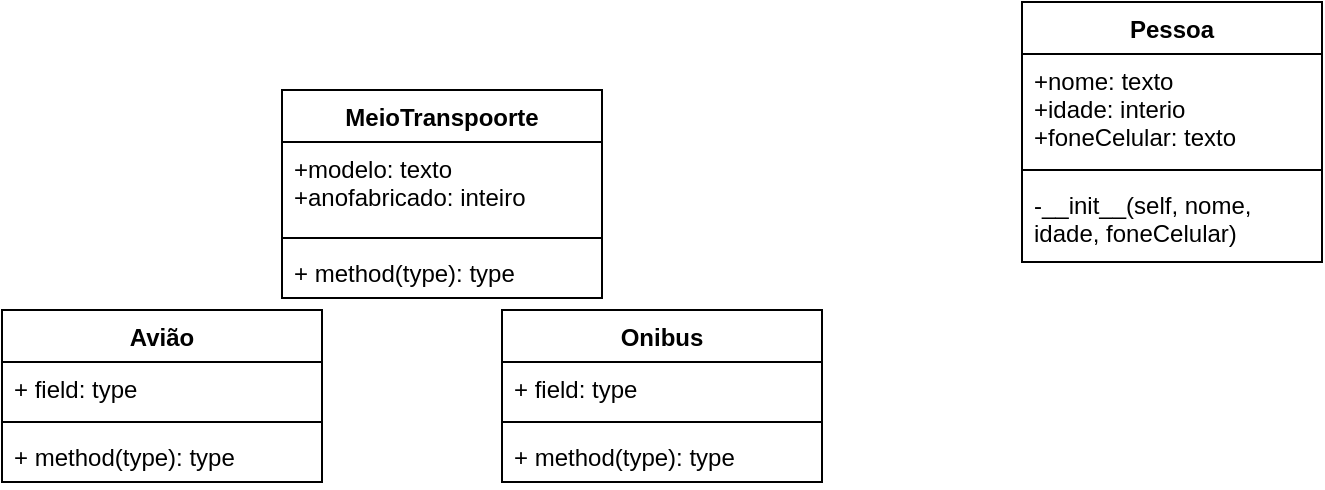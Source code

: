 <mxfile version="14.5.1" type="github">
  <diagram id="MnMrtY8RmelI457AY4ro" name="Page-1">
    <mxGraphModel dx="1344" dy="834" grid="1" gridSize="10" guides="1" tooltips="1" connect="1" arrows="1" fold="1" page="1" pageScale="1" pageWidth="827" pageHeight="1169" math="0" shadow="0">
      <root>
        <mxCell id="0" />
        <mxCell id="1" parent="0" />
        <mxCell id="Ei1TAbHR1JayrTPPddgg-1" value="MeioTranspoorte" style="swimlane;fontStyle=1;align=center;verticalAlign=top;childLayout=stackLayout;horizontal=1;startSize=26;horizontalStack=0;resizeParent=1;resizeParentMax=0;resizeLast=0;collapsible=1;marginBottom=0;" vertex="1" parent="1">
          <mxGeometry x="210" y="110" width="160" height="104" as="geometry" />
        </mxCell>
        <mxCell id="Ei1TAbHR1JayrTPPddgg-2" value="+modelo: texto&#xa;+anofabricado: inteiro&#xa;" style="text;strokeColor=none;fillColor=none;align=left;verticalAlign=top;spacingLeft=4;spacingRight=4;overflow=hidden;rotatable=0;points=[[0,0.5],[1,0.5]];portConstraint=eastwest;" vertex="1" parent="Ei1TAbHR1JayrTPPddgg-1">
          <mxGeometry y="26" width="160" height="44" as="geometry" />
        </mxCell>
        <mxCell id="Ei1TAbHR1JayrTPPddgg-3" value="" style="line;strokeWidth=1;fillColor=none;align=left;verticalAlign=middle;spacingTop=-1;spacingLeft=3;spacingRight=3;rotatable=0;labelPosition=right;points=[];portConstraint=eastwest;" vertex="1" parent="Ei1TAbHR1JayrTPPddgg-1">
          <mxGeometry y="70" width="160" height="8" as="geometry" />
        </mxCell>
        <mxCell id="Ei1TAbHR1JayrTPPddgg-4" value="+ method(type): type" style="text;strokeColor=none;fillColor=none;align=left;verticalAlign=top;spacingLeft=4;spacingRight=4;overflow=hidden;rotatable=0;points=[[0,0.5],[1,0.5]];portConstraint=eastwest;" vertex="1" parent="Ei1TAbHR1JayrTPPddgg-1">
          <mxGeometry y="78" width="160" height="26" as="geometry" />
        </mxCell>
        <mxCell id="Ei1TAbHR1JayrTPPddgg-5" value="Pessoa" style="swimlane;fontStyle=1;align=center;verticalAlign=top;childLayout=stackLayout;horizontal=1;startSize=26;horizontalStack=0;resizeParent=1;resizeParentMax=0;resizeLast=0;collapsible=1;marginBottom=0;" vertex="1" parent="1">
          <mxGeometry x="580" y="66" width="150" height="130" as="geometry" />
        </mxCell>
        <mxCell id="Ei1TAbHR1JayrTPPddgg-6" value="+nome: texto&#xa;+idade: interio&#xa;+foneCelular: texto" style="text;strokeColor=none;fillColor=none;align=left;verticalAlign=top;spacingLeft=4;spacingRight=4;overflow=hidden;rotatable=0;points=[[0,0.5],[1,0.5]];portConstraint=eastwest;" vertex="1" parent="Ei1TAbHR1JayrTPPddgg-5">
          <mxGeometry y="26" width="150" height="54" as="geometry" />
        </mxCell>
        <mxCell id="Ei1TAbHR1JayrTPPddgg-7" value="" style="line;strokeWidth=1;fillColor=none;align=left;verticalAlign=middle;spacingTop=-1;spacingLeft=3;spacingRight=3;rotatable=0;labelPosition=right;points=[];portConstraint=eastwest;" vertex="1" parent="Ei1TAbHR1JayrTPPddgg-5">
          <mxGeometry y="80" width="150" height="8" as="geometry" />
        </mxCell>
        <mxCell id="Ei1TAbHR1JayrTPPddgg-8" value="-__init__(self, nome, idade, foneCelular)" style="text;strokeColor=none;fillColor=none;align=left;verticalAlign=top;spacingLeft=4;spacingRight=4;overflow=hidden;rotatable=0;points=[[0,0.5],[1,0.5]];portConstraint=eastwest;whiteSpace=wrap;" vertex="1" parent="Ei1TAbHR1JayrTPPddgg-5">
          <mxGeometry y="88" width="150" height="42" as="geometry" />
        </mxCell>
        <mxCell id="Ei1TAbHR1JayrTPPddgg-37" value="Avião" style="swimlane;fontStyle=1;align=center;verticalAlign=top;childLayout=stackLayout;horizontal=1;startSize=26;horizontalStack=0;resizeParent=1;resizeParentMax=0;resizeLast=0;collapsible=1;marginBottom=0;" vertex="1" parent="1">
          <mxGeometry x="70" y="220" width="160" height="86" as="geometry" />
        </mxCell>
        <mxCell id="Ei1TAbHR1JayrTPPddgg-38" value="+ field: type" style="text;strokeColor=none;fillColor=none;align=left;verticalAlign=top;spacingLeft=4;spacingRight=4;overflow=hidden;rotatable=0;points=[[0,0.5],[1,0.5]];portConstraint=eastwest;" vertex="1" parent="Ei1TAbHR1JayrTPPddgg-37">
          <mxGeometry y="26" width="160" height="26" as="geometry" />
        </mxCell>
        <mxCell id="Ei1TAbHR1JayrTPPddgg-39" value="" style="line;strokeWidth=1;fillColor=none;align=left;verticalAlign=middle;spacingTop=-1;spacingLeft=3;spacingRight=3;rotatable=0;labelPosition=right;points=[];portConstraint=eastwest;" vertex="1" parent="Ei1TAbHR1JayrTPPddgg-37">
          <mxGeometry y="52" width="160" height="8" as="geometry" />
        </mxCell>
        <mxCell id="Ei1TAbHR1JayrTPPddgg-40" value="+ method(type): type" style="text;strokeColor=none;fillColor=none;align=left;verticalAlign=top;spacingLeft=4;spacingRight=4;overflow=hidden;rotatable=0;points=[[0,0.5],[1,0.5]];portConstraint=eastwest;" vertex="1" parent="Ei1TAbHR1JayrTPPddgg-37">
          <mxGeometry y="60" width="160" height="26" as="geometry" />
        </mxCell>
        <mxCell id="Ei1TAbHR1JayrTPPddgg-41" value="Onibus" style="swimlane;fontStyle=1;align=center;verticalAlign=top;childLayout=stackLayout;horizontal=1;startSize=26;horizontalStack=0;resizeParent=1;resizeParentMax=0;resizeLast=0;collapsible=1;marginBottom=0;" vertex="1" parent="1">
          <mxGeometry x="320" y="220" width="160" height="86" as="geometry" />
        </mxCell>
        <mxCell id="Ei1TAbHR1JayrTPPddgg-42" value="+ field: type" style="text;strokeColor=none;fillColor=none;align=left;verticalAlign=top;spacingLeft=4;spacingRight=4;overflow=hidden;rotatable=0;points=[[0,0.5],[1,0.5]];portConstraint=eastwest;" vertex="1" parent="Ei1TAbHR1JayrTPPddgg-41">
          <mxGeometry y="26" width="160" height="26" as="geometry" />
        </mxCell>
        <mxCell id="Ei1TAbHR1JayrTPPddgg-43" value="" style="line;strokeWidth=1;fillColor=none;align=left;verticalAlign=middle;spacingTop=-1;spacingLeft=3;spacingRight=3;rotatable=0;labelPosition=right;points=[];portConstraint=eastwest;" vertex="1" parent="Ei1TAbHR1JayrTPPddgg-41">
          <mxGeometry y="52" width="160" height="8" as="geometry" />
        </mxCell>
        <mxCell id="Ei1TAbHR1JayrTPPddgg-44" value="+ method(type): type" style="text;strokeColor=none;fillColor=none;align=left;verticalAlign=top;spacingLeft=4;spacingRight=4;overflow=hidden;rotatable=0;points=[[0,0.5],[1,0.5]];portConstraint=eastwest;" vertex="1" parent="Ei1TAbHR1JayrTPPddgg-41">
          <mxGeometry y="60" width="160" height="26" as="geometry" />
        </mxCell>
      </root>
    </mxGraphModel>
  </diagram>
</mxfile>
